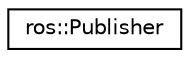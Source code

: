 digraph "Graphical Class Hierarchy"
{
  edge [fontname="Helvetica",fontsize="10",labelfontname="Helvetica",labelfontsize="10"];
  node [fontname="Helvetica",fontsize="10",shape=record];
  rankdir="LR";
  Node1 [label="ros::Publisher",height=0.2,width=0.4,color="black", fillcolor="white", style="filled",URL="$classros_1_1_publisher.html"];
}

